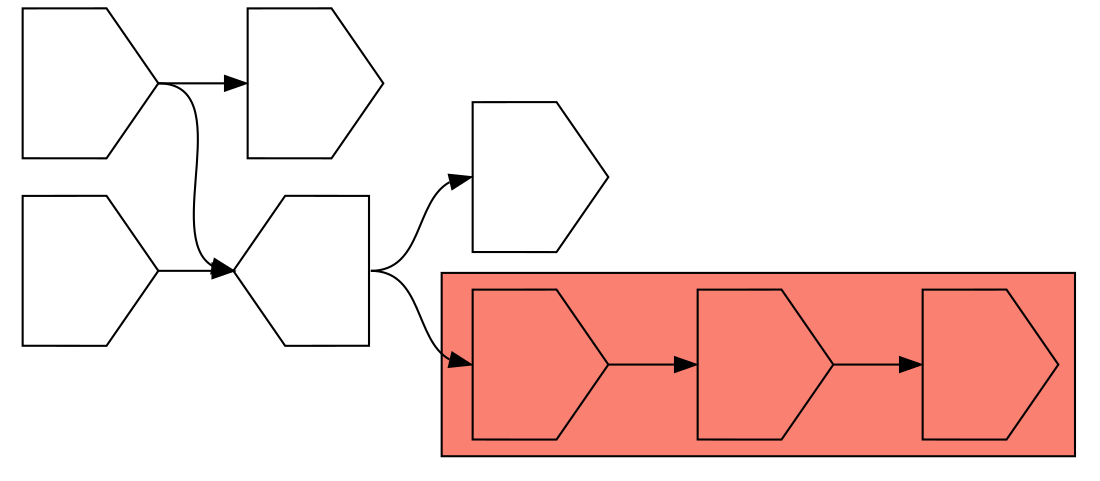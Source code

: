 digraph asm {
	rotate=90;
	edge [headport=n,tailport=s];
subgraph cluster_C19551_3516_2331 {
	19551 [label="",height=1,width=1,shape=invhouse];
	3516 [label="",height=1,width=1,shape=invhouse];
	2331 [label="",height=1,width=1,shape=invhouse];
	style=filled;
	fillcolor=salmon;
}
	4773 [label="",height=1,width=1,shape=house];
	12358 [label="",height=1,width=1,shape=invhouse];
	13710 [label="",height=1,width=1,shape=invhouse];
	19357 [label="",height=1,width=1,shape=invhouse];
	548 [label="",height=1,width=1,shape=invhouse];
	19551 -> 3516
	3516 -> 2331
	4773 -> 12358
	4773 -> 19551
	13710 -> 4773
	19357 -> 548
	19357 -> 4773
}